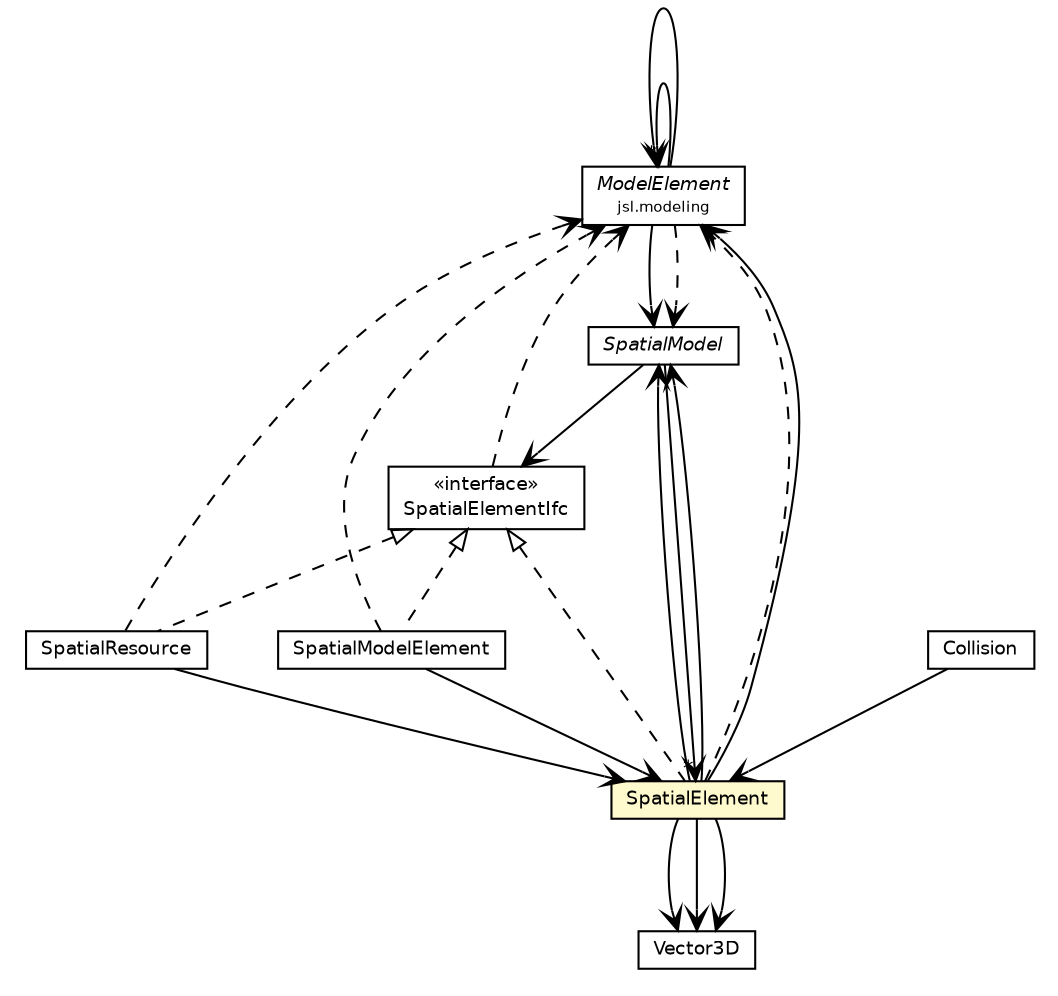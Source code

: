 #!/usr/local/bin/dot
#
# Class diagram 
# Generated by UMLGraph version 5.4 (http://www.umlgraph.org/)
#

digraph G {
	edge [fontname="Helvetica",fontsize=10,labelfontname="Helvetica",labelfontsize=10];
	node [fontname="Helvetica",fontsize=10,shape=plaintext];
	nodesep=0.25;
	ranksep=0.5;
	// jsl.modeling.ModelElement
	c204915 [label=<<table title="jsl.modeling.ModelElement" border="0" cellborder="1" cellspacing="0" cellpadding="2" port="p" href="../../ModelElement.html">
		<tr><td><table border="0" cellspacing="0" cellpadding="1">
<tr><td align="center" balign="center"><font face="Helvetica-Oblique"> ModelElement </font></td></tr>
<tr><td align="center" balign="center"><font point-size="7.0"> jsl.modeling </font></td></tr>
		</table></td></tr>
		</table>>, URL="../../ModelElement.html", fontname="Helvetica", fontcolor="black", fontsize=9.0];
	// jsl.modeling.elements.spatial.Vector3D
	c205074 [label=<<table title="jsl.modeling.elements.spatial.Vector3D" border="0" cellborder="1" cellspacing="0" cellpadding="2" port="p" href="./Vector3D.html">
		<tr><td><table border="0" cellspacing="0" cellpadding="1">
<tr><td align="center" balign="center"> Vector3D </td></tr>
		</table></td></tr>
		</table>>, URL="./Vector3D.html", fontname="Helvetica", fontcolor="black", fontsize=9.0];
	// jsl.modeling.elements.spatial.SpatialResource
	c205075 [label=<<table title="jsl.modeling.elements.spatial.SpatialResource" border="0" cellborder="1" cellspacing="0" cellpadding="2" port="p" href="./SpatialResource.html">
		<tr><td><table border="0" cellspacing="0" cellpadding="1">
<tr><td align="center" balign="center"> SpatialResource </td></tr>
		</table></td></tr>
		</table>>, URL="./SpatialResource.html", fontname="Helvetica", fontcolor="black", fontsize=9.0];
	// jsl.modeling.elements.spatial.SpatialModelElement
	c205076 [label=<<table title="jsl.modeling.elements.spatial.SpatialModelElement" border="0" cellborder="1" cellspacing="0" cellpadding="2" port="p" href="./SpatialModelElement.html">
		<tr><td><table border="0" cellspacing="0" cellpadding="1">
<tr><td align="center" balign="center"> SpatialModelElement </td></tr>
		</table></td></tr>
		</table>>, URL="./SpatialModelElement.html", fontname="Helvetica", fontcolor="black", fontsize=9.0];
	// jsl.modeling.elements.spatial.SpatialModel
	c205077 [label=<<table title="jsl.modeling.elements.spatial.SpatialModel" border="0" cellborder="1" cellspacing="0" cellpadding="2" port="p" href="./SpatialModel.html">
		<tr><td><table border="0" cellspacing="0" cellpadding="1">
<tr><td align="center" balign="center"><font face="Helvetica-Oblique"> SpatialModel </font></td></tr>
		</table></td></tr>
		</table>>, URL="./SpatialModel.html", fontname="Helvetica", fontcolor="black", fontsize=9.0];
	// jsl.modeling.elements.spatial.SpatialElementIfc
	c205078 [label=<<table title="jsl.modeling.elements.spatial.SpatialElementIfc" border="0" cellborder="1" cellspacing="0" cellpadding="2" port="p" href="./SpatialElementIfc.html">
		<tr><td><table border="0" cellspacing="0" cellpadding="1">
<tr><td align="center" balign="center"> &#171;interface&#187; </td></tr>
<tr><td align="center" balign="center"> SpatialElementIfc </td></tr>
		</table></td></tr>
		</table>>, URL="./SpatialElementIfc.html", fontname="Helvetica", fontcolor="black", fontsize=9.0];
	// jsl.modeling.elements.spatial.SpatialElement
	c205079 [label=<<table title="jsl.modeling.elements.spatial.SpatialElement" border="0" cellborder="1" cellspacing="0" cellpadding="2" port="p" bgcolor="lemonChiffon" href="./SpatialElement.html">
		<tr><td><table border="0" cellspacing="0" cellpadding="1">
<tr><td align="center" balign="center"> SpatialElement </td></tr>
		</table></td></tr>
		</table>>, URL="./SpatialElement.html", fontname="Helvetica", fontcolor="black", fontsize=9.0];
	// jsl.modeling.elements.spatial.Collision
	c205102 [label=<<table title="jsl.modeling.elements.spatial.Collision" border="0" cellborder="1" cellspacing="0" cellpadding="2" port="p" href="./Collision.html">
		<tr><td><table border="0" cellspacing="0" cellpadding="1">
<tr><td align="center" balign="center"> Collision </td></tr>
		</table></td></tr>
		</table>>, URL="./Collision.html", fontname="Helvetica", fontcolor="black", fontsize=9.0];
	//jsl.modeling.elements.spatial.SpatialResource implements jsl.modeling.elements.spatial.SpatialElementIfc
	c205078:p -> c205075:p [dir=back,arrowtail=empty,style=dashed];
	//jsl.modeling.elements.spatial.SpatialModelElement implements jsl.modeling.elements.spatial.SpatialElementIfc
	c205078:p -> c205076:p [dir=back,arrowtail=empty,style=dashed];
	//jsl.modeling.elements.spatial.SpatialElement implements jsl.modeling.elements.spatial.SpatialElementIfc
	c205078:p -> c205079:p [dir=back,arrowtail=empty,style=dashed];
	// jsl.modeling.ModelElement NAVASSOC jsl.modeling.elements.spatial.SpatialModel
	c204915:p -> c205077:p [taillabel="", label="", headlabel="", fontname="Helvetica", fontcolor="black", fontsize=10.0, color="black", arrowhead=open];
	// jsl.modeling.ModelElement NAVASSOC jsl.modeling.ModelElement
	c204915:p -> c204915:p [taillabel="", label="", headlabel="*", fontname="Helvetica", fontcolor="black", fontsize=10.0, color="black", arrowhead=open];
	// jsl.modeling.ModelElement NAVASSOC jsl.modeling.ModelElement
	c204915:p -> c204915:p [taillabel="", label="", headlabel="", fontname="Helvetica", fontcolor="black", fontsize=10.0, color="black", arrowhead=open];
	// jsl.modeling.elements.spatial.SpatialResource NAVASSOC jsl.modeling.elements.spatial.SpatialElement
	c205075:p -> c205079:p [taillabel="", label="", headlabel="", fontname="Helvetica", fontcolor="black", fontsize=10.0, color="black", arrowhead=open];
	// jsl.modeling.elements.spatial.SpatialModelElement NAVASSOC jsl.modeling.elements.spatial.SpatialElement
	c205076:p -> c205079:p [taillabel="", label="", headlabel="", fontname="Helvetica", fontcolor="black", fontsize=10.0, color="black", arrowhead=open];
	// jsl.modeling.elements.spatial.SpatialModel NAVASSOC jsl.modeling.elements.spatial.SpatialElementIfc
	c205077:p -> c205078:p [taillabel="", label="", headlabel="", fontname="Helvetica", fontcolor="black", fontsize=10.0, color="black", arrowhead=open];
	// jsl.modeling.elements.spatial.SpatialModel NAVASSOC jsl.modeling.elements.spatial.SpatialElement
	c205077:p -> c205079:p [taillabel="", label="", headlabel="*", fontname="Helvetica", fontcolor="black", fontsize=10.0, color="black", arrowhead=open];
	// jsl.modeling.elements.spatial.SpatialElement NAVASSOC jsl.modeling.elements.spatial.Vector3D
	c205079:p -> c205074:p [taillabel="", label="", headlabel="", fontname="Helvetica", fontcolor="black", fontsize=10.0, color="black", arrowhead=open];
	// jsl.modeling.elements.spatial.SpatialElement NAVASSOC jsl.modeling.elements.spatial.Vector3D
	c205079:p -> c205074:p [taillabel="", label="", headlabel="", fontname="Helvetica", fontcolor="black", fontsize=10.0, color="black", arrowhead=open];
	// jsl.modeling.elements.spatial.SpatialElement NAVASSOC jsl.modeling.elements.spatial.Vector3D
	c205079:p -> c205074:p [taillabel="", label="", headlabel="", fontname="Helvetica", fontcolor="black", fontsize=10.0, color="black", arrowhead=open];
	// jsl.modeling.elements.spatial.SpatialElement NAVASSOC jsl.modeling.elements.spatial.SpatialModel
	c205079:p -> c205077:p [taillabel="", label="", headlabel="", fontname="Helvetica", fontcolor="black", fontsize=10.0, color="black", arrowhead=open];
	// jsl.modeling.elements.spatial.SpatialElement NAVASSOC jsl.modeling.elements.spatial.SpatialModel
	c205079:p -> c205077:p [taillabel="", label="", headlabel="", fontname="Helvetica", fontcolor="black", fontsize=10.0, color="black", arrowhead=open];
	// jsl.modeling.elements.spatial.SpatialElement NAVASSOC jsl.modeling.ModelElement
	c205079:p -> c204915:p [taillabel="", label="", headlabel="", fontname="Helvetica", fontcolor="black", fontsize=10.0, color="black", arrowhead=open];
	// jsl.modeling.elements.spatial.Collision NAVASSOC jsl.modeling.elements.spatial.SpatialElement
	c205102:p -> c205079:p [taillabel="", label="", headlabel="", fontname="Helvetica", fontcolor="black", fontsize=10.0, color="black", arrowhead=open];
	// jsl.modeling.ModelElement DEPEND jsl.modeling.elements.spatial.SpatialModel
	c204915:p -> c205077:p [taillabel="", label="", headlabel="", fontname="Helvetica", fontcolor="black", fontsize=10.0, color="black", arrowhead=open, style=dashed];
	// jsl.modeling.elements.spatial.SpatialResource DEPEND jsl.modeling.ModelElement
	c205075:p -> c204915:p [taillabel="", label="", headlabel="", fontname="Helvetica", fontcolor="black", fontsize=10.0, color="black", arrowhead=open, style=dashed];
	// jsl.modeling.elements.spatial.SpatialModelElement DEPEND jsl.modeling.ModelElement
	c205076:p -> c204915:p [taillabel="", label="", headlabel="", fontname="Helvetica", fontcolor="black", fontsize=10.0, color="black", arrowhead=open, style=dashed];
	// jsl.modeling.elements.spatial.SpatialElementIfc DEPEND jsl.modeling.ModelElement
	c205078:p -> c204915:p [taillabel="", label="", headlabel="", fontname="Helvetica", fontcolor="black", fontsize=10.0, color="black", arrowhead=open, style=dashed];
	// jsl.modeling.elements.spatial.SpatialElement DEPEND jsl.modeling.ModelElement
	c205079:p -> c204915:p [taillabel="", label="", headlabel="", fontname="Helvetica", fontcolor="black", fontsize=10.0, color="black", arrowhead=open, style=dashed];
}

